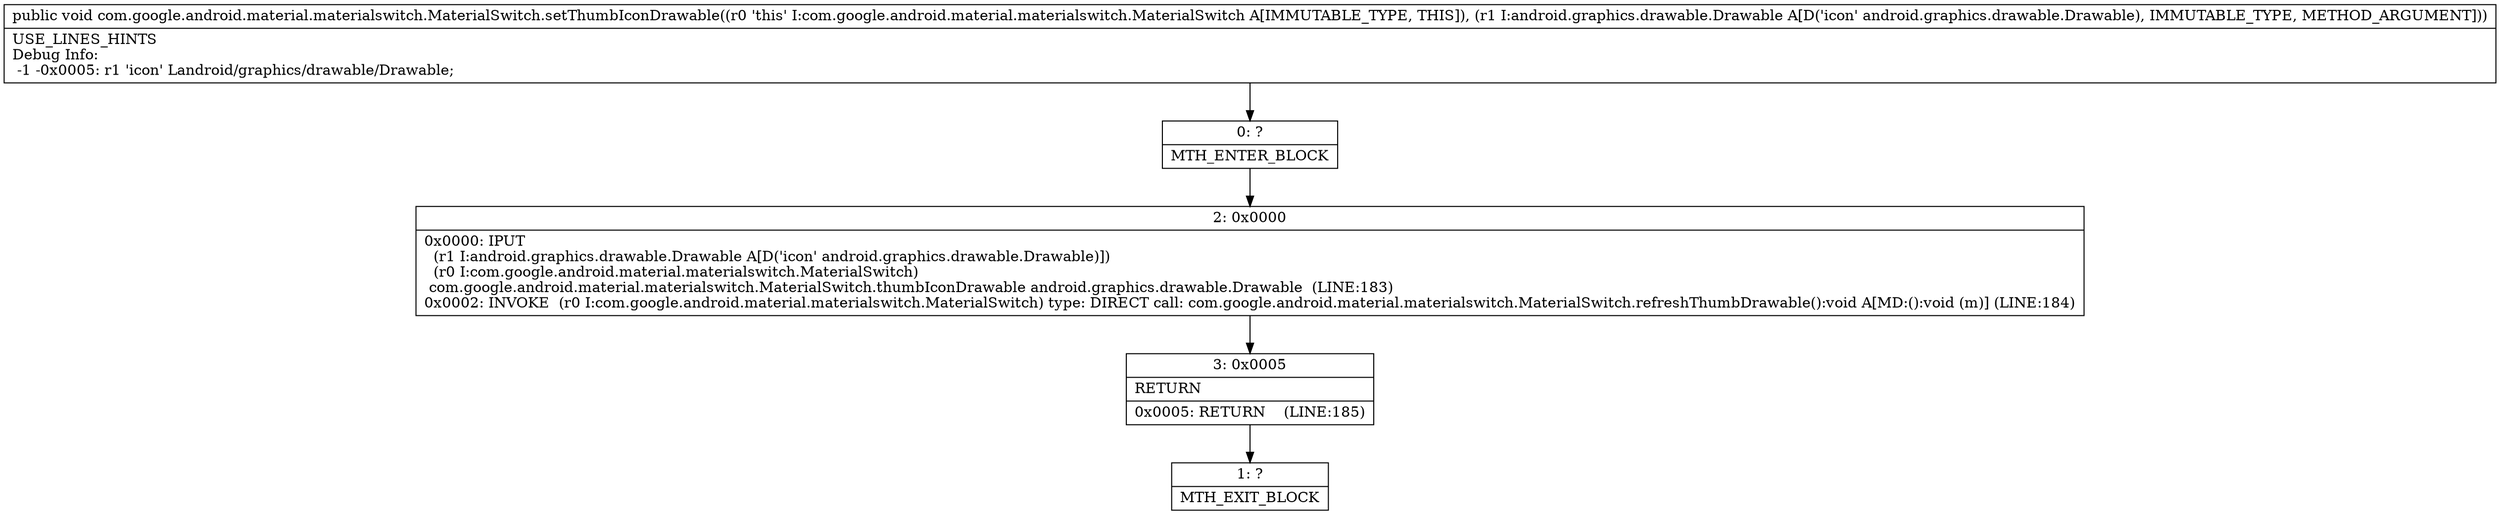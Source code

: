 digraph "CFG forcom.google.android.material.materialswitch.MaterialSwitch.setThumbIconDrawable(Landroid\/graphics\/drawable\/Drawable;)V" {
Node_0 [shape=record,label="{0\:\ ?|MTH_ENTER_BLOCK\l}"];
Node_2 [shape=record,label="{2\:\ 0x0000|0x0000: IPUT  \l  (r1 I:android.graphics.drawable.Drawable A[D('icon' android.graphics.drawable.Drawable)])\l  (r0 I:com.google.android.material.materialswitch.MaterialSwitch)\l com.google.android.material.materialswitch.MaterialSwitch.thumbIconDrawable android.graphics.drawable.Drawable  (LINE:183)\l0x0002: INVOKE  (r0 I:com.google.android.material.materialswitch.MaterialSwitch) type: DIRECT call: com.google.android.material.materialswitch.MaterialSwitch.refreshThumbDrawable():void A[MD:():void (m)] (LINE:184)\l}"];
Node_3 [shape=record,label="{3\:\ 0x0005|RETURN\l|0x0005: RETURN    (LINE:185)\l}"];
Node_1 [shape=record,label="{1\:\ ?|MTH_EXIT_BLOCK\l}"];
MethodNode[shape=record,label="{public void com.google.android.material.materialswitch.MaterialSwitch.setThumbIconDrawable((r0 'this' I:com.google.android.material.materialswitch.MaterialSwitch A[IMMUTABLE_TYPE, THIS]), (r1 I:android.graphics.drawable.Drawable A[D('icon' android.graphics.drawable.Drawable), IMMUTABLE_TYPE, METHOD_ARGUMENT]))  | USE_LINES_HINTS\lDebug Info:\l  \-1 \-0x0005: r1 'icon' Landroid\/graphics\/drawable\/Drawable;\l}"];
MethodNode -> Node_0;Node_0 -> Node_2;
Node_2 -> Node_3;
Node_3 -> Node_1;
}

